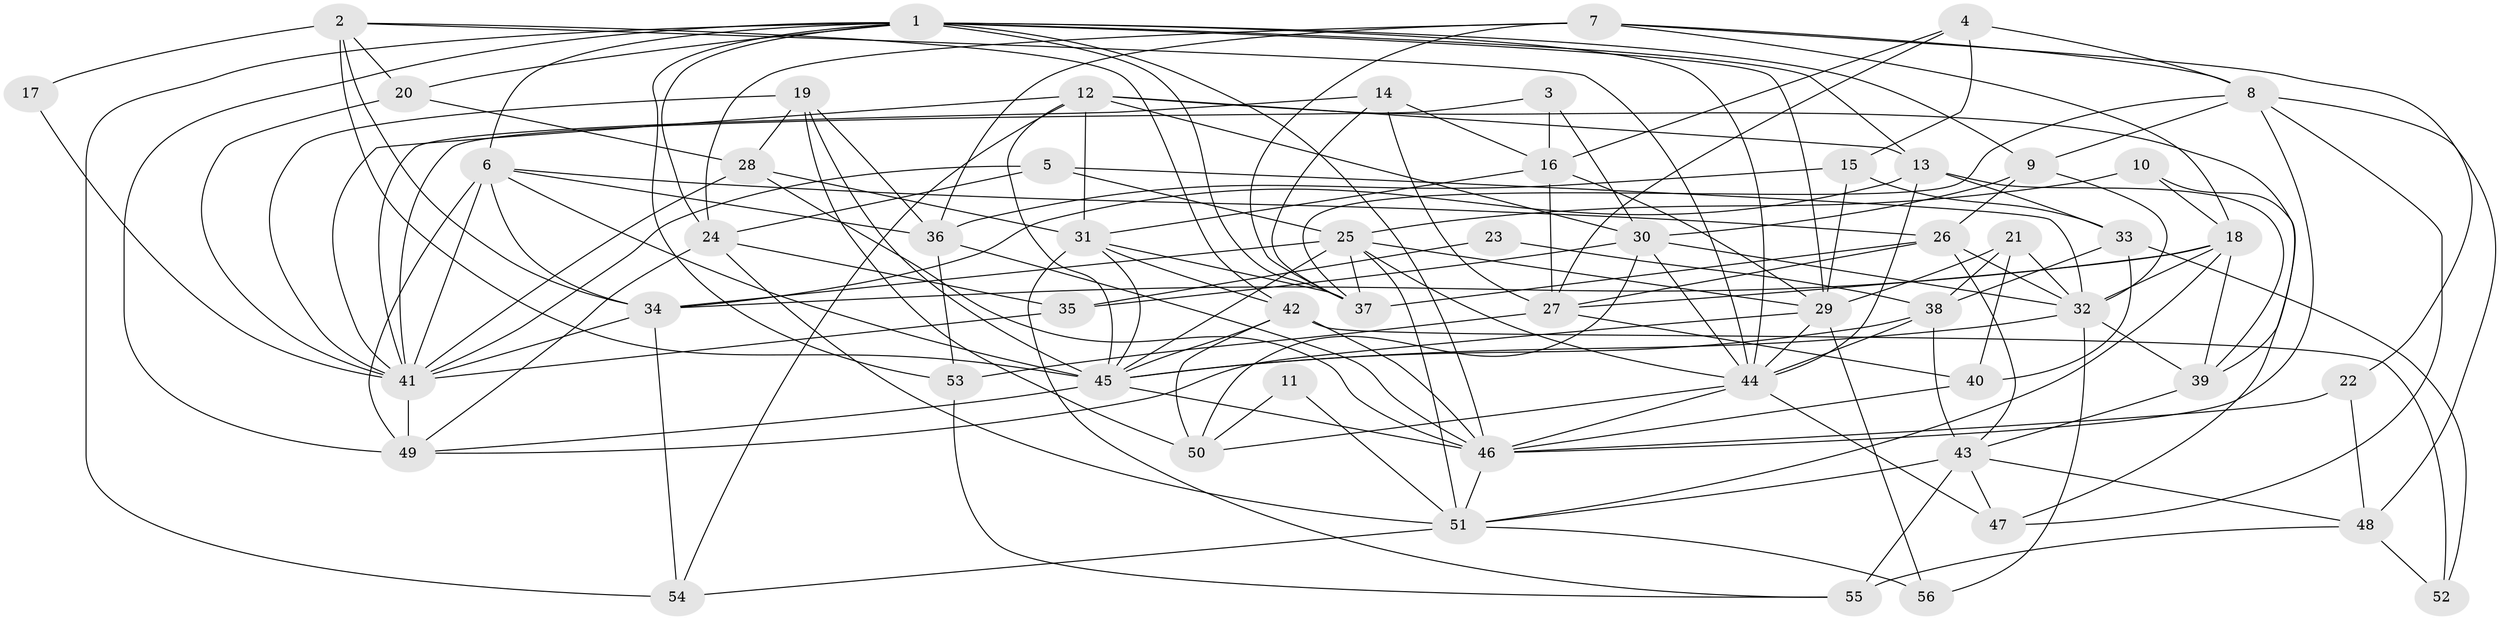 // original degree distribution, {3: 0.3125, 5: 0.15178571428571427, 7: 0.05357142857142857, 4: 0.2767857142857143, 2: 0.10714285714285714, 8: 0.008928571428571428, 6: 0.08928571428571429}
// Generated by graph-tools (version 1.1) at 2025/26/03/09/25 03:26:21]
// undirected, 56 vertices, 161 edges
graph export_dot {
graph [start="1"]
  node [color=gray90,style=filled];
  1;
  2;
  3;
  4;
  5;
  6;
  7;
  8;
  9;
  10;
  11;
  12;
  13;
  14;
  15;
  16;
  17;
  18;
  19;
  20;
  21;
  22;
  23;
  24;
  25;
  26;
  27;
  28;
  29;
  30;
  31;
  32;
  33;
  34;
  35;
  36;
  37;
  38;
  39;
  40;
  41;
  42;
  43;
  44;
  45;
  46;
  47;
  48;
  49;
  50;
  51;
  52;
  53;
  54;
  55;
  56;
  1 -- 6 [weight=1.0];
  1 -- 9 [weight=1.0];
  1 -- 13 [weight=1.0];
  1 -- 20 [weight=1.0];
  1 -- 24 [weight=1.0];
  1 -- 29 [weight=1.0];
  1 -- 37 [weight=1.0];
  1 -- 44 [weight=1.0];
  1 -- 46 [weight=1.0];
  1 -- 49 [weight=1.0];
  1 -- 53 [weight=1.0];
  1 -- 54 [weight=1.0];
  2 -- 17 [weight=1.0];
  2 -- 20 [weight=1.0];
  2 -- 34 [weight=1.0];
  2 -- 42 [weight=1.0];
  2 -- 44 [weight=1.0];
  2 -- 45 [weight=1.0];
  3 -- 16 [weight=1.0];
  3 -- 30 [weight=1.0];
  3 -- 41 [weight=1.0];
  4 -- 8 [weight=1.0];
  4 -- 15 [weight=1.0];
  4 -- 16 [weight=1.0];
  4 -- 27 [weight=1.0];
  5 -- 24 [weight=1.0];
  5 -- 25 [weight=1.0];
  5 -- 32 [weight=1.0];
  5 -- 41 [weight=1.0];
  6 -- 26 [weight=1.0];
  6 -- 34 [weight=1.0];
  6 -- 36 [weight=1.0];
  6 -- 41 [weight=1.0];
  6 -- 45 [weight=1.0];
  6 -- 49 [weight=2.0];
  7 -- 8 [weight=1.0];
  7 -- 18 [weight=1.0];
  7 -- 22 [weight=1.0];
  7 -- 24 [weight=1.0];
  7 -- 36 [weight=1.0];
  7 -- 37 [weight=1.0];
  8 -- 9 [weight=1.0];
  8 -- 37 [weight=1.0];
  8 -- 46 [weight=1.0];
  8 -- 47 [weight=1.0];
  8 -- 48 [weight=1.0];
  9 -- 26 [weight=1.0];
  9 -- 30 [weight=1.0];
  9 -- 32 [weight=1.0];
  10 -- 18 [weight=1.0];
  10 -- 25 [weight=1.0];
  10 -- 47 [weight=1.0];
  11 -- 50 [weight=1.0];
  11 -- 51 [weight=1.0];
  12 -- 13 [weight=1.0];
  12 -- 30 [weight=1.0];
  12 -- 31 [weight=1.0];
  12 -- 39 [weight=1.0];
  12 -- 41 [weight=1.0];
  12 -- 45 [weight=1.0];
  12 -- 54 [weight=1.0];
  13 -- 33 [weight=1.0];
  13 -- 34 [weight=1.0];
  13 -- 39 [weight=1.0];
  13 -- 44 [weight=1.0];
  14 -- 16 [weight=1.0];
  14 -- 27 [weight=1.0];
  14 -- 37 [weight=1.0];
  14 -- 41 [weight=1.0];
  15 -- 29 [weight=2.0];
  15 -- 33 [weight=1.0];
  15 -- 36 [weight=1.0];
  16 -- 27 [weight=1.0];
  16 -- 29 [weight=1.0];
  16 -- 31 [weight=1.0];
  17 -- 41 [weight=1.0];
  18 -- 27 [weight=1.0];
  18 -- 32 [weight=1.0];
  18 -- 34 [weight=1.0];
  18 -- 39 [weight=1.0];
  18 -- 51 [weight=1.0];
  19 -- 28 [weight=1.0];
  19 -- 36 [weight=1.0];
  19 -- 41 [weight=1.0];
  19 -- 45 [weight=1.0];
  19 -- 50 [weight=1.0];
  20 -- 28 [weight=1.0];
  20 -- 41 [weight=1.0];
  21 -- 29 [weight=1.0];
  21 -- 32 [weight=1.0];
  21 -- 38 [weight=1.0];
  21 -- 40 [weight=1.0];
  22 -- 46 [weight=1.0];
  22 -- 48 [weight=1.0];
  23 -- 35 [weight=1.0];
  23 -- 38 [weight=1.0];
  24 -- 35 [weight=1.0];
  24 -- 49 [weight=1.0];
  24 -- 51 [weight=1.0];
  25 -- 29 [weight=1.0];
  25 -- 34 [weight=1.0];
  25 -- 37 [weight=1.0];
  25 -- 44 [weight=1.0];
  25 -- 45 [weight=1.0];
  25 -- 51 [weight=1.0];
  26 -- 27 [weight=1.0];
  26 -- 32 [weight=1.0];
  26 -- 37 [weight=1.0];
  26 -- 43 [weight=1.0];
  27 -- 40 [weight=1.0];
  27 -- 53 [weight=1.0];
  28 -- 31 [weight=1.0];
  28 -- 41 [weight=1.0];
  28 -- 46 [weight=1.0];
  29 -- 44 [weight=1.0];
  29 -- 49 [weight=1.0];
  29 -- 56 [weight=1.0];
  30 -- 32 [weight=1.0];
  30 -- 35 [weight=1.0];
  30 -- 44 [weight=1.0];
  30 -- 50 [weight=1.0];
  31 -- 37 [weight=1.0];
  31 -- 42 [weight=1.0];
  31 -- 45 [weight=1.0];
  31 -- 55 [weight=1.0];
  32 -- 39 [weight=1.0];
  32 -- 45 [weight=1.0];
  32 -- 56 [weight=1.0];
  33 -- 38 [weight=1.0];
  33 -- 40 [weight=1.0];
  33 -- 52 [weight=1.0];
  34 -- 41 [weight=1.0];
  34 -- 54 [weight=1.0];
  35 -- 41 [weight=1.0];
  36 -- 46 [weight=1.0];
  36 -- 53 [weight=1.0];
  38 -- 43 [weight=1.0];
  38 -- 44 [weight=1.0];
  38 -- 45 [weight=1.0];
  39 -- 43 [weight=1.0];
  40 -- 46 [weight=1.0];
  41 -- 49 [weight=1.0];
  42 -- 45 [weight=1.0];
  42 -- 46 [weight=1.0];
  42 -- 50 [weight=1.0];
  42 -- 52 [weight=1.0];
  43 -- 47 [weight=1.0];
  43 -- 48 [weight=1.0];
  43 -- 51 [weight=1.0];
  43 -- 55 [weight=2.0];
  44 -- 46 [weight=1.0];
  44 -- 47 [weight=1.0];
  44 -- 50 [weight=1.0];
  45 -- 46 [weight=1.0];
  45 -- 49 [weight=1.0];
  46 -- 51 [weight=1.0];
  48 -- 52 [weight=1.0];
  48 -- 55 [weight=1.0];
  51 -- 54 [weight=1.0];
  51 -- 56 [weight=1.0];
  53 -- 55 [weight=1.0];
}
